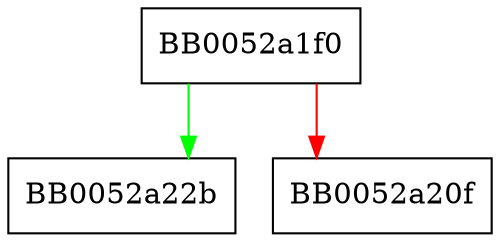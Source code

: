 digraph nbiof_new {
  node [shape="box"];
  graph [splines=ortho];
  BB0052a1f0 -> BB0052a22b [color="green"];
  BB0052a1f0 -> BB0052a20f [color="red"];
}